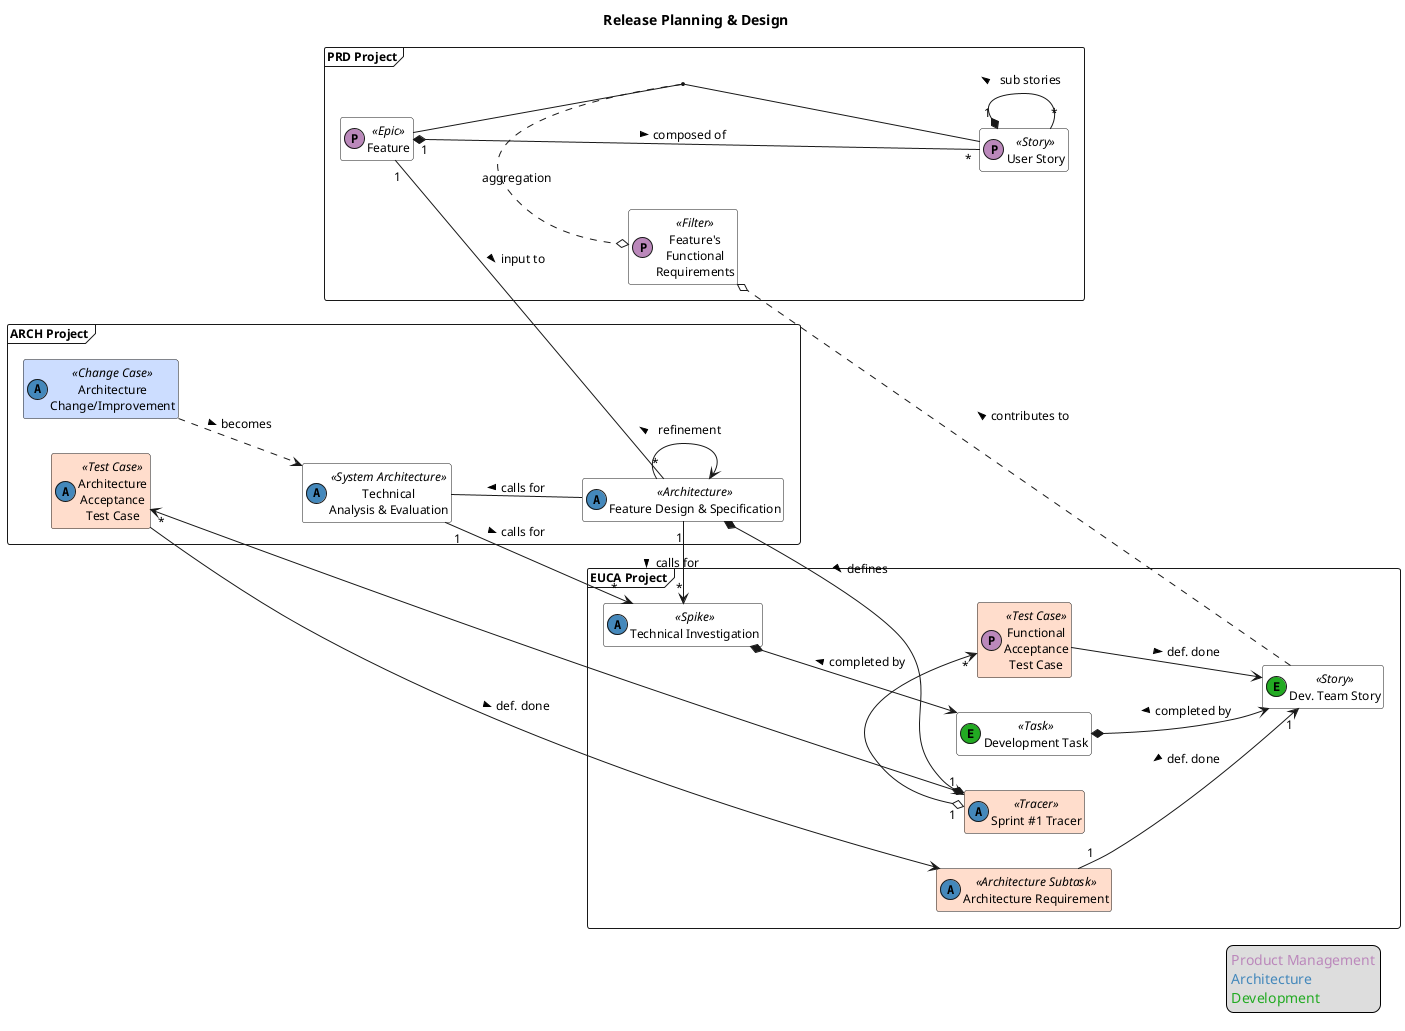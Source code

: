 @startuml
left to right direction
'scale 768 height
'scale 1366 width

title "Release Planning & Design"
skinparam class {
  BackgroundColor White
}
skinparam classBackgroundColor<<Change Case>> #CCDDFF
skinparam classBackgroundColor<<Tracer>> #FFDDCC
skinparam classBackgroundColor<<Architecture Subtask>> #FFDDCC
skinparam classBackgroundColor<<Test Case>> #FFDDCC
skinparam defaultFontSize 12

package "PRD Project" <<Frame>> {
  class "Feature" as prdepic << (P,#BB88BB) Epic >>
  class "User Story" as userstory << (P,#BB88BB) Story >>
  enum "Feature's\nFunctional\nRequirements" as prdreq << (P,#BB88BB) Filter >>
  (prdepic,userstory) ..o prdreq : aggregation
}


package "ARCH Project" <<Frame>> {
  class "Feature Design & Specification" as arch << (A,#4488BB) Architecture >>
  class "Technical\nAnalysis & Evaluation" as sysarch << (A,#4488BB) System Architecture >>
  class "Architecture\nChange/Improvement" as changecase << (A,#4488BB) Change Case >>
  class "Architecture\nAcceptance\nTest Case" as archtest << (A,#4488BB) Test Case >>
}

package "EUCA Project" <<Frame>> {
  class "Dev. Team Story" as devstory << (E,#22AA22) Story >>
  class "Technical Investigation" as archspike << (A,#4488BB) Spike >>
  class "Functional\nAcceptance\nTest Case" as prdtest << (P,#BB88BB) Test Case >>
  class "Development Task" as devtask << (E,#22AA22) Task>>
  class "Architecture Requirement" as archsubtask << (A,#4488BB) Architecture Subtask >>
  class "Sprint #1 Tracer" as archtracer << (A,#4488BB) Tracer >>

}

' prds to user stories
prdepic "1" *-- "*" userstory : composed of >
userstory "1" *-- "*" userstory : sub stories >

' arch work
prdepic "1" -- "*" arch : input to >
arch --> arch : refinement >
sysarch -- arch : calls for <
changecase ..> sysarch : becomes >

' Development Sprint & Planning
archspike *--> devtask : completed by <
devstory ..o prdreq : contributes to >
devtask *--> devstory   : completed by <
prdtest --> devstory : def. done >


' Sprint #1 Tracer
arch "1" --> "*" archspike : calls for >
sysarch "1" --> "*" archspike : calls for >
arch *--> archtracer : defines >
archtracer "1" o-> "*" prdtest
archtracer "1" *-> "*" archtest

' Continued evaluation throughout development
archsubtask "1" --> "1" devstory : def. done <
archtest --> archsubtask : def. done >


legend right
  <font color="#BB88BB">Product Management</font>
  <font color="#4488BB">Architecture</font>
  <font color="#22AA22">Development</font>
endlegend
hide methods
hide fields

@enduml
